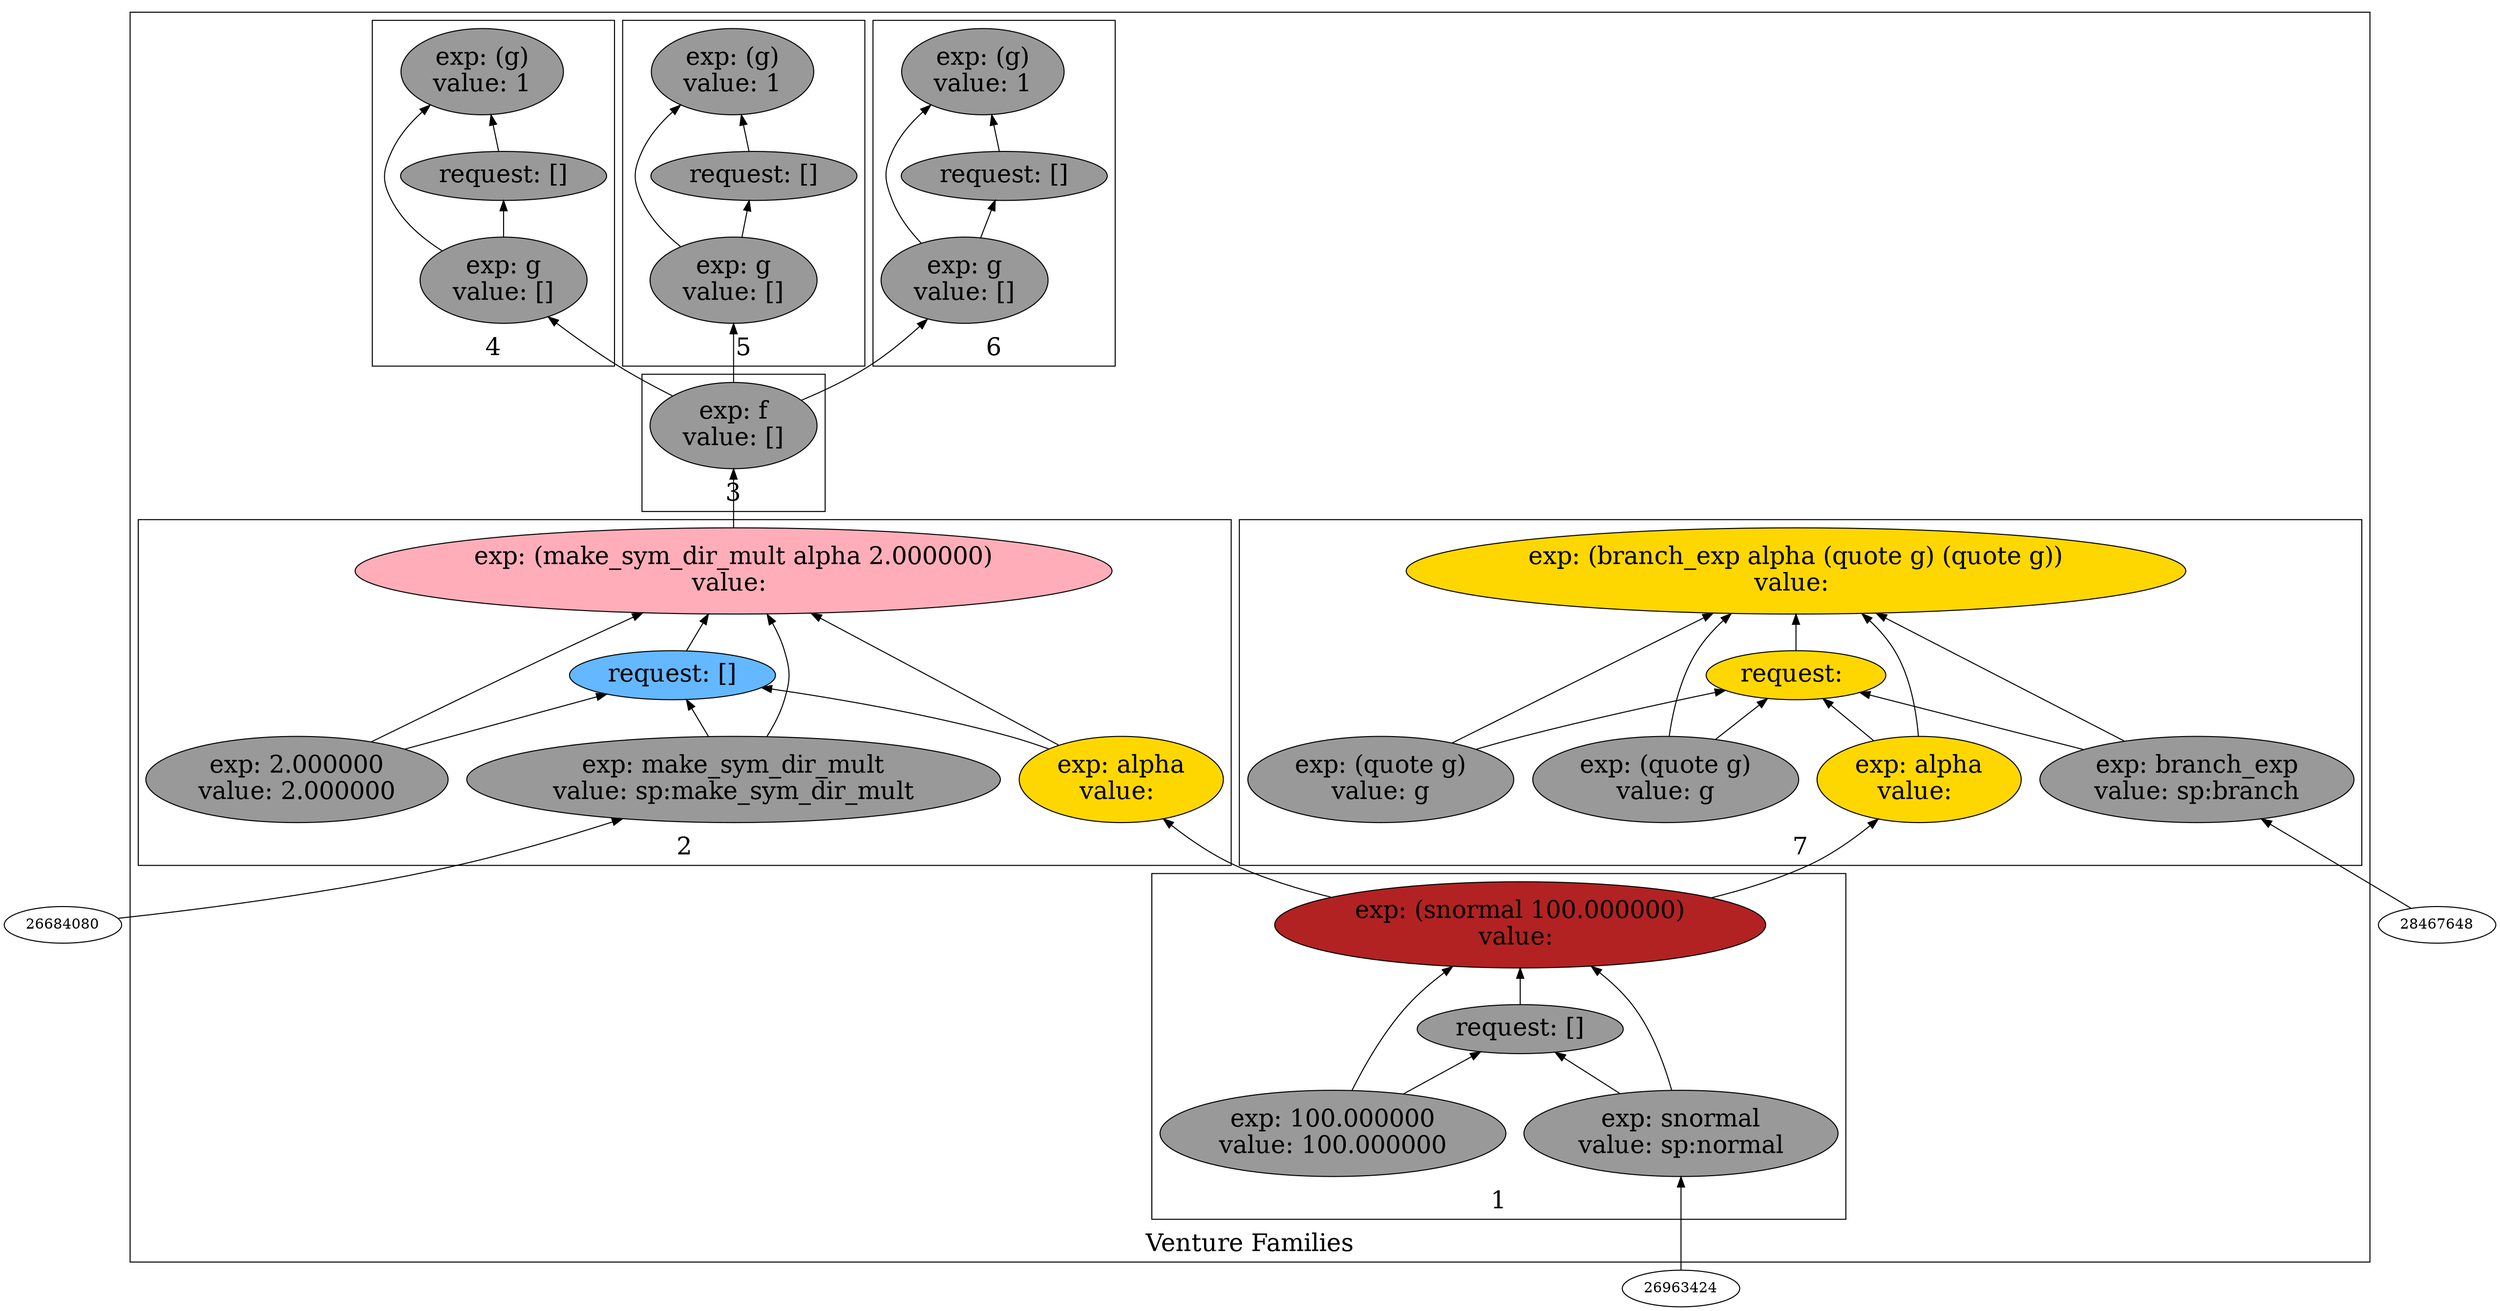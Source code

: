 digraph {
rankdir=BT
fontsize=24
subgraph cluster1 {
label="Venture Families"
subgraph cluster2 {
label="1"
"23627488"["fillcolor"="firebrick" "fontsize"="24" "label"="exp: (snormal 100.000000)\nvalue: " "shape"="ellipse" "style"="filled" ]
"27074384"["fillcolor"="grey60" "fontsize"="24" "label"="request: []" "shape"="ellipse" "style"="filled" ]
"21574256"["fillcolor"="grey60" "fontsize"="24" "label"="exp: snormal\nvalue: sp:normal" "shape"="ellipse" "style"="filled" ]
"21564608"["fillcolor"="grey60" "fontsize"="24" "label"="exp: 100.000000\nvalue: 100.000000" "shape"="ellipse" "style"="filled" ]
}

subgraph cluster3 {
label="2"
"21608528"["fillcolor"="lightpink1" "fontsize"="24" "label"="exp: (make_sym_dir_mult alpha 2.000000)\nvalue: " "shape"="ellipse" "style"="filled" ]
"22672608"["fillcolor"="steelblue1" "fontsize"="24" "label"="request: []" "shape"="ellipse" "style"="filled" ]
"21801008"["fillcolor"="grey60" "fontsize"="24" "label"="exp: make_sym_dir_mult\nvalue: sp:make_sym_dir_mult" "shape"="ellipse" "style"="filled" ]
"21571136"["fillcolor"="gold" "fontsize"="24" "label"="exp: alpha\nvalue: " "shape"="ellipse" "style"="filled" ]
"22579328"["fillcolor"="grey60" "fontsize"="24" "label"="exp: 2.000000\nvalue: 2.000000" "shape"="ellipse" "style"="filled" ]
}

subgraph cluster4 {
label="3"
"24939776"["fillcolor"="grey60" "fontsize"="24" "label"="exp: f\nvalue: []" "shape"="ellipse" "style"="filled" ]
}

subgraph cluster5 {
label="4"
"22582864"["fillcolor"="grey60" "fontsize"="24" "label"="exp: (g)\nvalue: 1" "shape"="ellipse" "style"="filled" ]
"23710592"["fillcolor"="grey60" "fontsize"="24" "label"="request: []" "shape"="ellipse" "style"="filled" ]
"23304768"["fillcolor"="grey60" "fontsize"="24" "label"="exp: g\nvalue: []" "shape"="ellipse" "style"="filled" ]
}

subgraph cluster6 {
label="5"
"24625888"["fillcolor"="grey60" "fontsize"="24" "label"="exp: (g)\nvalue: 1" "shape"="ellipse" "style"="filled" ]
"24181936"["fillcolor"="grey60" "fontsize"="24" "label"="request: []" "shape"="ellipse" "style"="filled" ]
"23051008"["fillcolor"="grey60" "fontsize"="24" "label"="exp: g\nvalue: []" "shape"="ellipse" "style"="filled" ]
}

subgraph cluster7 {
label="6"
"22059072"["fillcolor"="grey60" "fontsize"="24" "label"="exp: (g)\nvalue: 1" "shape"="ellipse" "style"="filled" ]
"24988336"["fillcolor"="grey60" "fontsize"="24" "label"="request: []" "shape"="ellipse" "style"="filled" ]
"25014224"["fillcolor"="grey60" "fontsize"="24" "label"="exp: g\nvalue: []" "shape"="ellipse" "style"="filled" ]
}

subgraph cluster8 {
label="7"
"23610064"["fillcolor"="gold" "fontsize"="24" "label"="exp: (branch_exp alpha (quote g) (quote g))\nvalue: " "shape"="ellipse" "style"="filled" ]
"24940288"["fillcolor"="gold" "fontsize"="24" "label"="request: " "shape"="ellipse" "style"="filled" ]
"20391696"["fillcolor"="grey60" "fontsize"="24" "label"="exp: branch_exp\nvalue: sp:branch" "shape"="ellipse" "style"="filled" ]
"21616208"["fillcolor"="gold" "fontsize"="24" "label"="exp: alpha\nvalue: " "shape"="ellipse" "style"="filled" ]
"19076864"["fillcolor"="grey60" "fontsize"="24" "label"="exp: (quote g)\nvalue: g" "shape"="ellipse" "style"="filled" ]
"28719440"["fillcolor"="grey60" "fontsize"="24" "label"="exp: (quote g)\nvalue: g" "shape"="ellipse" "style"="filled" ]
}

}

"21801008" -> "21608528"["arrowhead"="normal" "color"="black" "constraint"="true" "style"="solid" ]
"21801008" -> "22672608"["arrowhead"="normal" "color"="black" "constraint"="true" "style"="solid" ]
"26684080" -> "21801008"["arrowhead"="normal" "color"="black" "constraint"="true" "style"="solid" ]
"21571136" -> "21608528"["arrowhead"="normal" "color"="black" "constraint"="true" "style"="solid" ]
"21571136" -> "22672608"["arrowhead"="normal" "color"="black" "constraint"="true" "style"="solid" ]
"23627488" -> "21571136"["arrowhead"="normal" "color"="black" "constraint"="true" "style"="solid" ]
"22579328" -> "21608528"["arrowhead"="normal" "color"="black" "constraint"="true" "style"="solid" ]
"22579328" -> "22672608"["arrowhead"="normal" "color"="black" "constraint"="true" "style"="solid" ]
"22672608" -> "21608528"["arrowhead"="normal" "color"="black" "constraint"="true" "style"="solid" ]
"25014224" -> "22059072"["arrowhead"="normal" "color"="black" "constraint"="true" "style"="solid" ]
"25014224" -> "24988336"["arrowhead"="normal" "color"="black" "constraint"="true" "style"="solid" ]
"24939776" -> "25014224"["arrowhead"="normal" "color"="black" "constraint"="true" "style"="solid" ]
"24988336" -> "22059072"["arrowhead"="normal" "color"="black" "constraint"="true" "style"="solid" ]
"23304768" -> "22582864"["arrowhead"="normal" "color"="black" "constraint"="true" "style"="solid" ]
"23304768" -> "23710592"["arrowhead"="normal" "color"="black" "constraint"="true" "style"="solid" ]
"24939776" -> "23304768"["arrowhead"="normal" "color"="black" "constraint"="true" "style"="solid" ]
"23710592" -> "22582864"["arrowhead"="normal" "color"="black" "constraint"="true" "style"="solid" ]
"20391696" -> "23610064"["arrowhead"="normal" "color"="black" "constraint"="true" "style"="solid" ]
"20391696" -> "24940288"["arrowhead"="normal" "color"="black" "constraint"="true" "style"="solid" ]
"28467648" -> "20391696"["arrowhead"="normal" "color"="black" "constraint"="true" "style"="solid" ]
"21616208" -> "23610064"["arrowhead"="normal" "color"="black" "constraint"="true" "style"="solid" ]
"21616208" -> "24940288"["arrowhead"="normal" "color"="black" "constraint"="true" "style"="solid" ]
"23627488" -> "21616208"["arrowhead"="normal" "color"="black" "constraint"="true" "style"="solid" ]
"19076864" -> "23610064"["arrowhead"="normal" "color"="black" "constraint"="true" "style"="solid" ]
"19076864" -> "24940288"["arrowhead"="normal" "color"="black" "constraint"="true" "style"="solid" ]
"28719440" -> "23610064"["arrowhead"="normal" "color"="black" "constraint"="true" "style"="solid" ]
"28719440" -> "24940288"["arrowhead"="normal" "color"="black" "constraint"="true" "style"="solid" ]
"24940288" -> "23610064"["arrowhead"="normal" "color"="black" "constraint"="true" "style"="solid" ]
"21574256" -> "23627488"["arrowhead"="normal" "color"="black" "constraint"="true" "style"="solid" ]
"21574256" -> "27074384"["arrowhead"="normal" "color"="black" "constraint"="true" "style"="solid" ]
"26963424" -> "21574256"["arrowhead"="normal" "color"="black" "constraint"="true" "style"="solid" ]
"21564608" -> "23627488"["arrowhead"="normal" "color"="black" "constraint"="true" "style"="solid" ]
"21564608" -> "27074384"["arrowhead"="normal" "color"="black" "constraint"="true" "style"="solid" ]
"27074384" -> "23627488"["arrowhead"="normal" "color"="black" "constraint"="true" "style"="solid" ]
"23051008" -> "24625888"["arrowhead"="normal" "color"="black" "constraint"="true" "style"="solid" ]
"23051008" -> "24181936"["arrowhead"="normal" "color"="black" "constraint"="true" "style"="solid" ]
"24939776" -> "23051008"["arrowhead"="normal" "color"="black" "constraint"="true" "style"="solid" ]
"24181936" -> "24625888"["arrowhead"="normal" "color"="black" "constraint"="true" "style"="solid" ]
"21608528" -> "24939776"["arrowhead"="normal" "color"="black" "constraint"="true" "style"="solid" ]

}
